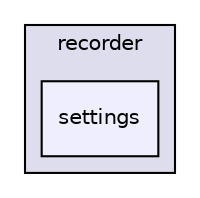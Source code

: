 digraph "src/com/qualoutdoor/recorder/settings" {
  compound=true
  node [ fontsize="10", fontname="Helvetica"];
  edge [ labelfontsize="10", labelfontname="Helvetica"];
  subgraph clusterdir_d27a4643e8f320e40504dd9ecc4e195b {
    graph [ bgcolor="#ddddee", pencolor="black", label="recorder" fontname="Helvetica", fontsize="10", URL="dir_d27a4643e8f320e40504dd9ecc4e195b.html"]
  dir_11dfeaabcfe5c5b0982a6e359759e430 [shape=box, label="settings", style="filled", fillcolor="#eeeeff", pencolor="black", URL="dir_11dfeaabcfe5c5b0982a6e359759e430.html"];
  }
}
